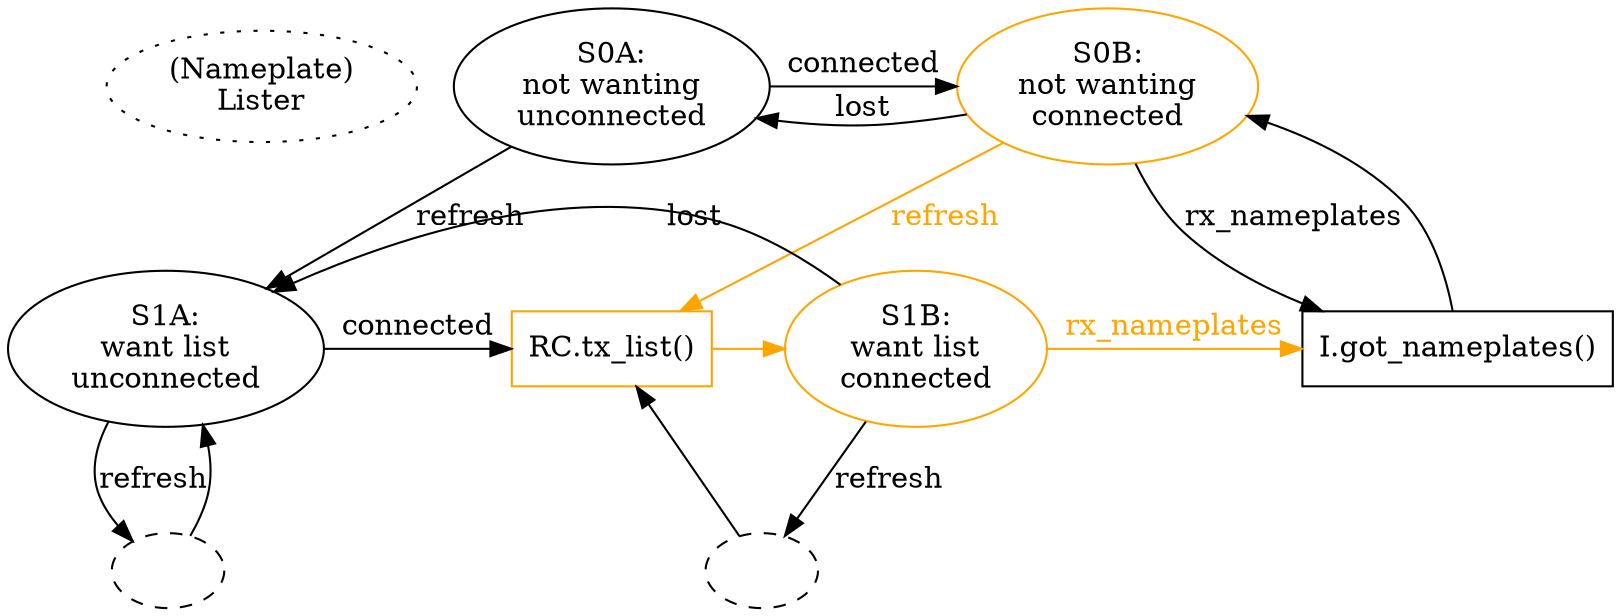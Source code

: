 digraph {
        {rank=same; title S0A S0B}
        title [label="(Nameplate)\nLister" style="dotted"]

        S0A [label="S0A:\nnot wanting\nunconnected"]
        S0B [label="S0B:\nnot wanting\nconnected" color="orange"]

        S0A -> S0B [label="connected"]
        S0B -> S0A [label="lost"]

        S0A -> S1A [label="refresh"]
        S0B -> P_tx [label="refresh" color="orange" fontcolor="orange"]

        S0A -> P_tx [style="invis"]

        {rank=same; S1A P_tx S1B P_notify}

        S1A [label="S1A:\nwant list\nunconnected"]
        S1B [label="S1B:\nwant list\nconnected" color="orange"]

        S1A -> P_tx [label="connected"]
        P_tx [shape="box" label="RC.tx_list()" color="orange"]
        P_tx -> S1B [color="orange"]
        S1B -> S1A [label="lost"]

        S1A -> foo [label="refresh"]
        foo [label="" style="dashed"]
        foo -> S1A

        S1B -> foo2 [label="refresh"]
        foo2 [label="" style="dashed"]
        foo2 -> P_tx

        S0B -> P_notify [label="rx_nameplates"]
        S1B -> P_notify [label="rx_nameplates" color="orange" fontcolor="orange"]
        P_notify [shape="box" label="I.got_nameplates()"]
        P_notify -> S0B

}
